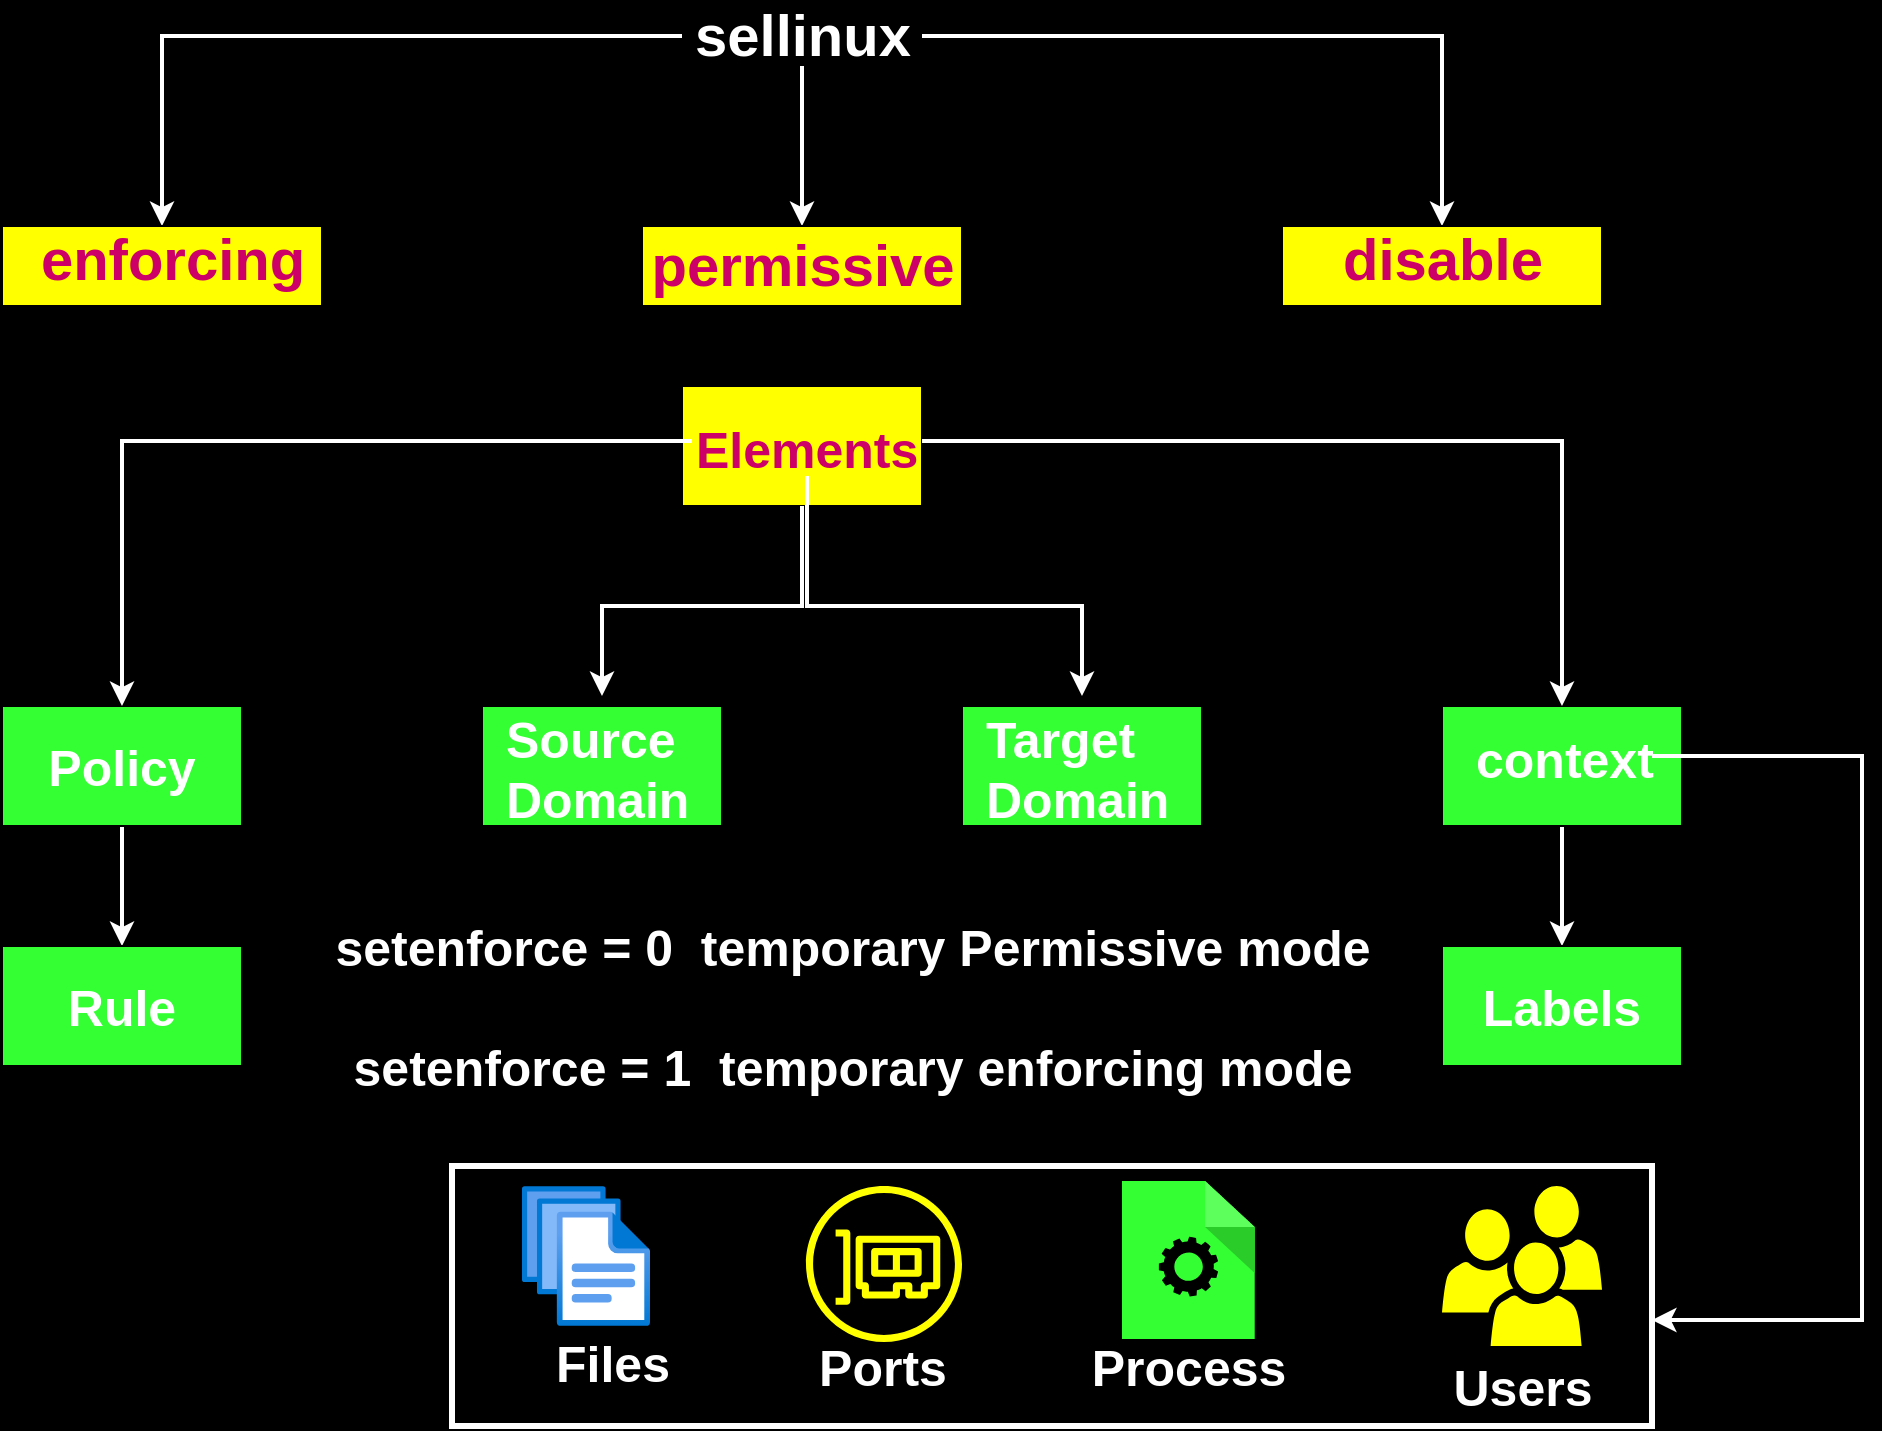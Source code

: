 <mxfile version="14.5.1" type="device"><diagram id="pjgfyRnPPSeOjMvo8WoM" name="Page-1"><mxGraphModel dx="836" dy="512" grid="1" gridSize="10" guides="1" tooltips="1" connect="1" arrows="1" fold="1" page="1" pageScale="1" pageWidth="1169" pageHeight="827" background="#000000" math="0" shadow="0"><root><mxCell id="0"/><mxCell id="1" parent="0"/><mxCell id="H5aPvDV6pA5fdt82CSkA-24" style="edgeStyle=orthogonalEdgeStyle;rounded=0;orthogonalLoop=1;jettySize=auto;html=1;strokeColor=#FFFFFF;strokeWidth=2;" edge="1" parent="1" source="H5aPvDV6pA5fdt82CSkA-1" target="H5aPvDV6pA5fdt82CSkA-21"><mxGeometry relative="1" as="geometry"/></mxCell><mxCell id="H5aPvDV6pA5fdt82CSkA-27" style="edgeStyle=orthogonalEdgeStyle;rounded=0;orthogonalLoop=1;jettySize=auto;html=1;entryX=0.5;entryY=0;entryDx=0;entryDy=0;strokeColor=#FFFFFF;strokeWidth=2;" edge="1" parent="1" source="H5aPvDV6pA5fdt82CSkA-1" target="H5aPvDV6pA5fdt82CSkA-22"><mxGeometry relative="1" as="geometry"/></mxCell><mxCell id="H5aPvDV6pA5fdt82CSkA-28" style="edgeStyle=orthogonalEdgeStyle;rounded=0;orthogonalLoop=1;jettySize=auto;html=1;entryX=0.5;entryY=0;entryDx=0;entryDy=0;strokeColor=#FFFFFF;strokeWidth=2;" edge="1" parent="1" source="H5aPvDV6pA5fdt82CSkA-1" target="H5aPvDV6pA5fdt82CSkA-20"><mxGeometry relative="1" as="geometry"/></mxCell><mxCell id="H5aPvDV6pA5fdt82CSkA-1" value="&lt;font color=&quot;#ffffff&quot;&gt;&lt;span style=&quot;font-size: 29px&quot;&gt;&lt;b&gt;sellinux&lt;/b&gt;&lt;/span&gt;&lt;/font&gt;" style="text;html=1;resizable=0;autosize=1;align=center;verticalAlign=middle;points=[];fillColor=none;strokeColor=none;rounded=0;" vertex="1" parent="1"><mxGeometry x="500" y="50" width="120" height="30" as="geometry"/></mxCell><mxCell id="H5aPvDV6pA5fdt82CSkA-20" value="" style="rounded=0;whiteSpace=wrap;html=1;fillColor=#FFFF00;" vertex="1" parent="1"><mxGeometry x="160" y="160" width="160" height="40" as="geometry"/></mxCell><mxCell id="H5aPvDV6pA5fdt82CSkA-21" value="" style="rounded=0;whiteSpace=wrap;html=1;fillColor=#FFFF00;" vertex="1" parent="1"><mxGeometry x="480" y="160" width="160" height="40" as="geometry"/></mxCell><mxCell id="H5aPvDV6pA5fdt82CSkA-22" value="" style="rounded=0;whiteSpace=wrap;html=1;fillColor=#FFFF00;" vertex="1" parent="1"><mxGeometry x="800" y="160" width="160" height="40" as="geometry"/></mxCell><mxCell id="H5aPvDV6pA5fdt82CSkA-29" value="&lt;span style=&quot;font-size: 29px&quot;&gt;&lt;b&gt;&lt;font color=&quot;#cc0066&quot;&gt;enforcing&lt;/font&gt;&lt;/b&gt;&lt;/span&gt;" style="text;html=1;resizable=0;autosize=1;align=center;verticalAlign=middle;points=[];fillColor=none;strokeColor=none;rounded=0;" vertex="1" parent="1"><mxGeometry x="170" y="162" width="150" height="30" as="geometry"/></mxCell><mxCell id="H5aPvDV6pA5fdt82CSkA-30" value="&lt;span style=&quot;font-size: 29px&quot;&gt;&lt;b&gt;&lt;font color=&quot;#cc0066&quot;&gt;permissive&lt;/font&gt;&lt;/b&gt;&lt;/span&gt;" style="text;html=1;resizable=0;autosize=1;align=center;verticalAlign=middle;points=[];fillColor=none;strokeColor=none;rounded=0;" vertex="1" parent="1"><mxGeometry x="475" y="165" width="170" height="30" as="geometry"/></mxCell><mxCell id="H5aPvDV6pA5fdt82CSkA-31" value="&lt;font color=&quot;#cc0066&quot;&gt;&lt;span style=&quot;font-size: 29px&quot;&gt;&lt;b&gt;disable&lt;/b&gt;&lt;/span&gt;&lt;/font&gt;" style="text;html=1;resizable=0;autosize=1;align=center;verticalAlign=middle;points=[];fillColor=none;strokeColor=none;rounded=0;" vertex="1" parent="1"><mxGeometry x="820" y="162" width="120" height="30" as="geometry"/></mxCell><mxCell id="H5aPvDV6pA5fdt82CSkA-58" style="edgeStyle=orthogonalEdgeStyle;rounded=0;orthogonalLoop=1;jettySize=auto;html=1;strokeColor=#FFFFFF;strokeWidth=2;" edge="1" parent="1" source="H5aPvDV6pA5fdt82CSkA-35" target="H5aPvDV6pA5fdt82CSkA-53"><mxGeometry relative="1" as="geometry"/></mxCell><mxCell id="H5aPvDV6pA5fdt82CSkA-35" value="&lt;font color=&quot;#ffffff&quot; style=&quot;font-size: 25px&quot;&gt;&lt;b&gt;Policy&lt;/b&gt;&lt;/font&gt;" style="rounded=0;whiteSpace=wrap;html=1;fillColor=#33FF33;" vertex="1" parent="1"><mxGeometry x="160" y="400" width="120" height="60" as="geometry"/></mxCell><mxCell id="H5aPvDV6pA5fdt82CSkA-36" value="" style="rounded=0;whiteSpace=wrap;html=1;fillColor=#33FF33;" vertex="1" parent="1"><mxGeometry x="400" y="400" width="120" height="60" as="geometry"/></mxCell><mxCell id="H5aPvDV6pA5fdt82CSkA-37" value="" style="rounded=0;whiteSpace=wrap;html=1;fillColor=#33FF33;" vertex="1" parent="1"><mxGeometry x="640" y="400" width="120" height="60" as="geometry"/></mxCell><mxCell id="H5aPvDV6pA5fdt82CSkA-57" style="edgeStyle=orthogonalEdgeStyle;rounded=0;orthogonalLoop=1;jettySize=auto;html=1;strokeColor=#FFFFFF;strokeWidth=2;" edge="1" parent="1" source="H5aPvDV6pA5fdt82CSkA-38" target="H5aPvDV6pA5fdt82CSkA-56"><mxGeometry relative="1" as="geometry"/></mxCell><mxCell id="H5aPvDV6pA5fdt82CSkA-38" value="" style="rounded=0;whiteSpace=wrap;html=1;fillColor=#33FF33;" vertex="1" parent="1"><mxGeometry x="880" y="400" width="120" height="60" as="geometry"/></mxCell><mxCell id="H5aPvDV6pA5fdt82CSkA-41" value="&lt;font color=&quot;#ffffff&quot; style=&quot;font-size: 25px&quot;&gt;&lt;b&gt;Source&lt;br&gt;Domain&lt;/b&gt;&lt;/font&gt;" style="text;whiteSpace=wrap;html=1;" vertex="1" parent="1"><mxGeometry x="410" y="395" width="100" height="60" as="geometry"/></mxCell><mxCell id="H5aPvDV6pA5fdt82CSkA-42" value="&lt;font color=&quot;#ffffff&quot; style=&quot;font-size: 25px&quot;&gt;&lt;b&gt;Target&lt;br&gt;Domain&lt;/b&gt;&lt;/font&gt;" style="text;whiteSpace=wrap;html=1;" vertex="1" parent="1"><mxGeometry x="650" y="395" width="100" height="60" as="geometry"/></mxCell><mxCell id="H5aPvDV6pA5fdt82CSkA-73" style="edgeStyle=orthogonalEdgeStyle;rounded=0;orthogonalLoop=1;jettySize=auto;html=1;entryX=1;entryY=0.592;entryDx=0;entryDy=0;entryPerimeter=0;strokeColor=#FFFFFF;strokeWidth=2;" edge="1" parent="1" source="H5aPvDV6pA5fdt82CSkA-43" target="H5aPvDV6pA5fdt82CSkA-70"><mxGeometry relative="1" as="geometry"><Array as="points"><mxPoint x="1090" y="425"/><mxPoint x="1090" y="707"/></Array></mxGeometry></mxCell><mxCell id="H5aPvDV6pA5fdt82CSkA-43" value="&lt;font color=&quot;#ffffff&quot; size=&quot;1&quot;&gt;&lt;b style=&quot;font-size: 25px&quot;&gt;context&lt;/b&gt;&lt;/font&gt;" style="text;whiteSpace=wrap;html=1;" vertex="1" parent="1"><mxGeometry x="895" y="405" width="90" height="40" as="geometry"/></mxCell><mxCell id="H5aPvDV6pA5fdt82CSkA-45" value="" style="group" vertex="1" connectable="0" parent="1"><mxGeometry x="500" y="240" width="120" height="60" as="geometry"/></mxCell><mxCell id="H5aPvDV6pA5fdt82CSkA-32" value="" style="rounded=0;whiteSpace=wrap;html=1;fillColor=#FFFF00;" vertex="1" parent="H5aPvDV6pA5fdt82CSkA-45"><mxGeometry width="120" height="60" as="geometry"/></mxCell><mxCell id="H5aPvDV6pA5fdt82CSkA-33" value="&lt;font color=&quot;#cc0066&quot;&gt;&lt;span style=&quot;font-size: 25px&quot;&gt;&lt;b&gt;Elements&lt;/b&gt;&lt;/span&gt;&lt;/font&gt;" style="text;whiteSpace=wrap;html=1;" vertex="1" parent="H5aPvDV6pA5fdt82CSkA-45"><mxGeometry x="5" y="10" width="115" height="35" as="geometry"/></mxCell><mxCell id="H5aPvDV6pA5fdt82CSkA-46" style="edgeStyle=orthogonalEdgeStyle;rounded=0;orthogonalLoop=1;jettySize=auto;html=1;strokeColor=#FFFFFF;strokeWidth=2;" edge="1" parent="1" source="H5aPvDV6pA5fdt82CSkA-33" target="H5aPvDV6pA5fdt82CSkA-35"><mxGeometry relative="1" as="geometry"/></mxCell><mxCell id="H5aPvDV6pA5fdt82CSkA-47" style="edgeStyle=orthogonalEdgeStyle;rounded=0;orthogonalLoop=1;jettySize=auto;html=1;strokeColor=#FFFFFF;strokeWidth=2;" edge="1" parent="1" source="H5aPvDV6pA5fdt82CSkA-32" target="H5aPvDV6pA5fdt82CSkA-41"><mxGeometry relative="1" as="geometry"><Array as="points"><mxPoint x="560" y="350"/><mxPoint x="460" y="350"/></Array></mxGeometry></mxCell><mxCell id="H5aPvDV6pA5fdt82CSkA-49" style="edgeStyle=orthogonalEdgeStyle;rounded=0;orthogonalLoop=1;jettySize=auto;html=1;entryX=0.5;entryY=0;entryDx=0;entryDy=0;strokeColor=#FFFFFF;strokeWidth=2;" edge="1" parent="1" source="H5aPvDV6pA5fdt82CSkA-33" target="H5aPvDV6pA5fdt82CSkA-38"><mxGeometry relative="1" as="geometry"/></mxCell><mxCell id="H5aPvDV6pA5fdt82CSkA-52" style="edgeStyle=orthogonalEdgeStyle;rounded=0;orthogonalLoop=1;jettySize=auto;html=1;strokeColor=#FFFFFF;strokeWidth=2;" edge="1" parent="1" source="H5aPvDV6pA5fdt82CSkA-33" target="H5aPvDV6pA5fdt82CSkA-42"><mxGeometry relative="1" as="geometry"><Array as="points"><mxPoint x="563" y="350"/><mxPoint x="700" y="350"/></Array></mxGeometry></mxCell><mxCell id="H5aPvDV6pA5fdt82CSkA-53" value="&lt;font color=&quot;#ffffff&quot;&gt;&lt;span style=&quot;font-size: 25px&quot;&gt;&lt;b&gt;Rule&lt;/b&gt;&lt;/span&gt;&lt;/font&gt;" style="rounded=0;whiteSpace=wrap;html=1;fillColor=#33FF33;" vertex="1" parent="1"><mxGeometry x="160" y="520" width="120" height="60" as="geometry"/></mxCell><mxCell id="H5aPvDV6pA5fdt82CSkA-56" value="&lt;font color=&quot;#ffffff&quot;&gt;&lt;span style=&quot;font-size: 25px&quot;&gt;&lt;b&gt;Labels&lt;/b&gt;&lt;/span&gt;&lt;/font&gt;" style="rounded=0;whiteSpace=wrap;html=1;fillColor=#33FF33;" vertex="1" parent="1"><mxGeometry x="880" y="520" width="120" height="60" as="geometry"/></mxCell><mxCell id="H5aPvDV6pA5fdt82CSkA-59" value="&lt;b&gt;&lt;font style=&quot;font-size: 25px&quot; color=&quot;#ffffff&quot;&gt;setenforce = 0&amp;nbsp; temporary Permissive mode&lt;/font&gt;&lt;/b&gt;" style="text;html=1;resizable=0;autosize=1;align=center;verticalAlign=middle;points=[];fillColor=none;strokeColor=none;rounded=0;" vertex="1" parent="1"><mxGeometry x="320" y="510" width="530" height="20" as="geometry"/></mxCell><mxCell id="H5aPvDV6pA5fdt82CSkA-60" value="&lt;b&gt;&lt;font style=&quot;font-size: 25px&quot; color=&quot;#ffffff&quot;&gt;setenforce = 1&amp;nbsp; temporary enforcing mode&lt;/font&gt;&lt;/b&gt;" style="text;html=1;resizable=0;autosize=1;align=center;verticalAlign=middle;points=[];fillColor=none;strokeColor=none;rounded=0;" vertex="1" parent="1"><mxGeometry x="329.5" y="570" width="510" height="20" as="geometry"/></mxCell><mxCell id="H5aPvDV6pA5fdt82CSkA-71" value="" style="group" vertex="1" connectable="0" parent="1"><mxGeometry x="385" y="630" width="600" height="130" as="geometry"/></mxCell><mxCell id="H5aPvDV6pA5fdt82CSkA-61" value="" style="aspect=fixed;html=1;points=[];align=center;image;fontSize=12;image=img/lib/azure2/general/Files.svg;fillColor=#33FF33;" vertex="1" parent="H5aPvDV6pA5fdt82CSkA-71"><mxGeometry x="35" y="10" width="64" height="70" as="geometry"/></mxCell><mxCell id="H5aPvDV6pA5fdt82CSkA-62" value="" style="outlineConnect=0;fontColor=#232F3E;gradientColor=none;strokeColor=none;dashed=0;verticalLabelPosition=bottom;verticalAlign=top;align=center;html=1;fontSize=12;fontStyle=0;aspect=fixed;pointerEvents=1;shape=mxgraph.aws4.elastic_network_interface;fillColor=#FFFF00;" vertex="1" parent="H5aPvDV6pA5fdt82CSkA-71"><mxGeometry x="177" y="10" width="78" height="78" as="geometry"/></mxCell><mxCell id="H5aPvDV6pA5fdt82CSkA-63" value="" style="html=1;aspect=fixed;strokeColor=none;shadow=0;align=center;verticalAlign=top;shape=mxgraph.gcp2.process;fillColor=#33FF33;" vertex="1" parent="H5aPvDV6pA5fdt82CSkA-71"><mxGeometry x="335" y="7.5" width="66.36" height="79" as="geometry"/></mxCell><mxCell id="H5aPvDV6pA5fdt82CSkA-64" value="" style="pointerEvents=1;shadow=0;dashed=0;html=1;strokeColor=none;labelPosition=center;verticalLabelPosition=bottom;verticalAlign=top;outlineConnect=0;align=center;shape=mxgraph.office.users.users;fillColor=#FFFF00;" vertex="1" parent="H5aPvDV6pA5fdt82CSkA-71"><mxGeometry x="495" y="10" width="80" height="80" as="geometry"/></mxCell><mxCell id="H5aPvDV6pA5fdt82CSkA-65" value="Text" style="text;html=1;resizable=0;autosize=1;align=center;verticalAlign=middle;points=[];fillColor=none;strokeColor=none;rounded=0;" vertex="1" parent="H5aPvDV6pA5fdt82CSkA-71"><mxGeometry x="205" y="20" width="40" height="20" as="geometry"/></mxCell><mxCell id="H5aPvDV6pA5fdt82CSkA-66" value="&lt;b&gt;&lt;font style=&quot;font-size: 25px&quot; color=&quot;#ffffff&quot;&gt;Users&lt;/font&gt;&lt;/b&gt;" style="text;html=1;align=center;verticalAlign=middle;resizable=0;points=[];autosize=1;" vertex="1" parent="H5aPvDV6pA5fdt82CSkA-71"><mxGeometry x="490" y="100" width="90" height="20" as="geometry"/></mxCell><mxCell id="H5aPvDV6pA5fdt82CSkA-67" value="&lt;font color=&quot;#ffffff&quot;&gt;&lt;span style=&quot;font-size: 25px&quot;&gt;&lt;b&gt;Process&lt;/b&gt;&lt;/span&gt;&lt;/font&gt;" style="text;html=1;align=center;verticalAlign=middle;resizable=0;points=[];autosize=1;" vertex="1" parent="H5aPvDV6pA5fdt82CSkA-71"><mxGeometry x="313.18" y="90" width="110" height="20" as="geometry"/></mxCell><mxCell id="H5aPvDV6pA5fdt82CSkA-68" value="&lt;font color=&quot;#ffffff&quot;&gt;&lt;span style=&quot;font-size: 25px&quot;&gt;&lt;b&gt;Ports&lt;/b&gt;&lt;/span&gt;&lt;/font&gt;" style="text;html=1;align=center;verticalAlign=middle;resizable=0;points=[];autosize=1;" vertex="1" parent="H5aPvDV6pA5fdt82CSkA-71"><mxGeometry x="175" y="90" width="80" height="20" as="geometry"/></mxCell><mxCell id="H5aPvDV6pA5fdt82CSkA-69" value="&lt;font color=&quot;#ffffff&quot;&gt;&lt;span style=&quot;font-size: 25px&quot;&gt;&lt;b&gt;Files&lt;/b&gt;&lt;/span&gt;&lt;/font&gt;" style="text;html=1;align=center;verticalAlign=middle;resizable=0;points=[];autosize=1;" vertex="1" parent="H5aPvDV6pA5fdt82CSkA-71"><mxGeometry x="45" y="88" width="70" height="20" as="geometry"/></mxCell><mxCell id="H5aPvDV6pA5fdt82CSkA-70" value="" style="rounded=0;whiteSpace=wrap;html=1;fillColor=none;strokeColor=#FFFFFF;strokeWidth=3;" vertex="1" parent="H5aPvDV6pA5fdt82CSkA-71"><mxGeometry width="600" height="130" as="geometry"/></mxCell></root></mxGraphModel></diagram></mxfile>